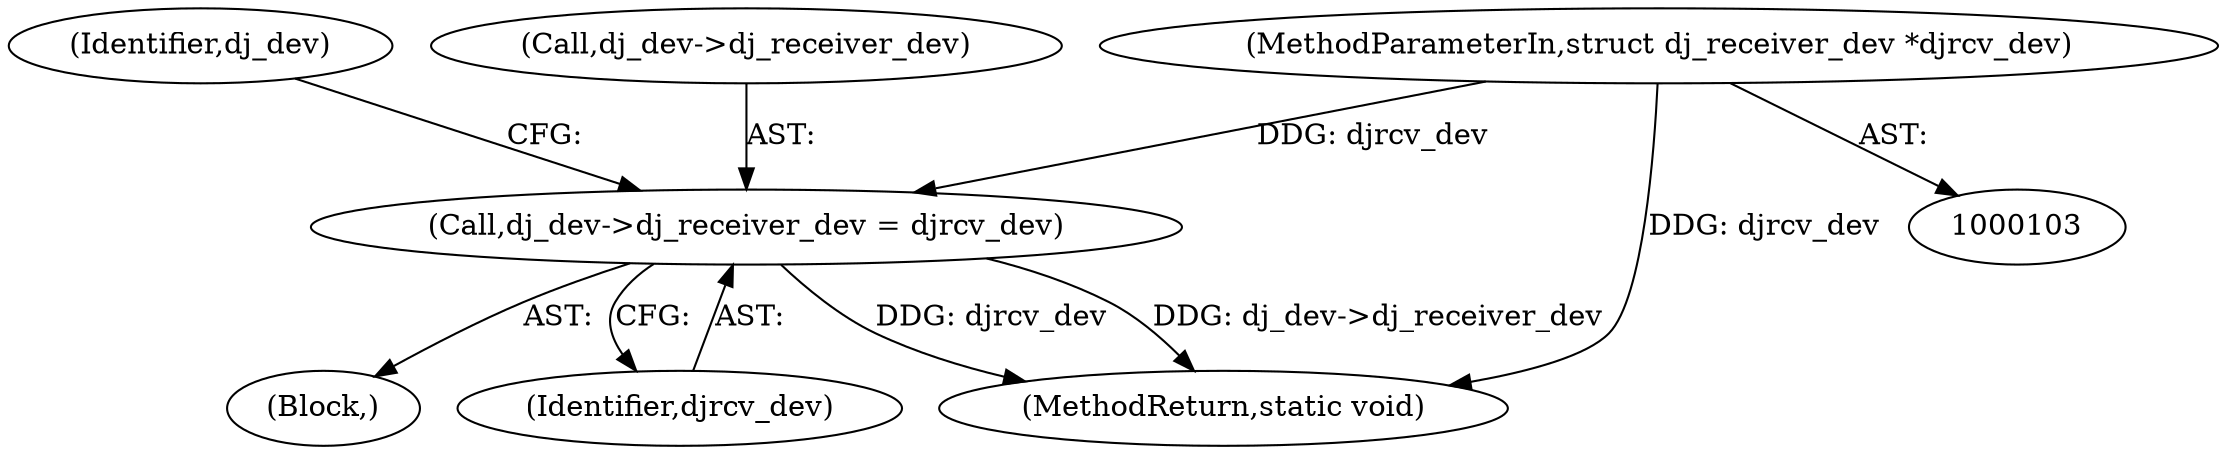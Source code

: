 digraph "0_linux_ad3e14d7c5268c2e24477c6ef54bbdf88add5d36_0@pointer" {
"1000319" [label="(Call,dj_dev->dj_receiver_dev = djrcv_dev)"];
"1000104" [label="(MethodParameterIn,struct dj_receiver_dev *djrcv_dev)"];
"1000104" [label="(MethodParameterIn,struct dj_receiver_dev *djrcv_dev)"];
"1000106" [label="(Block,)"];
"1000323" [label="(Identifier,djrcv_dev)"];
"1000326" [label="(Identifier,dj_dev)"];
"1000373" [label="(MethodReturn,static void)"];
"1000319" [label="(Call,dj_dev->dj_receiver_dev = djrcv_dev)"];
"1000320" [label="(Call,dj_dev->dj_receiver_dev)"];
"1000319" -> "1000106"  [label="AST: "];
"1000319" -> "1000323"  [label="CFG: "];
"1000320" -> "1000319"  [label="AST: "];
"1000323" -> "1000319"  [label="AST: "];
"1000326" -> "1000319"  [label="CFG: "];
"1000319" -> "1000373"  [label="DDG: djrcv_dev"];
"1000319" -> "1000373"  [label="DDG: dj_dev->dj_receiver_dev"];
"1000104" -> "1000319"  [label="DDG: djrcv_dev"];
"1000104" -> "1000103"  [label="AST: "];
"1000104" -> "1000373"  [label="DDG: djrcv_dev"];
}
